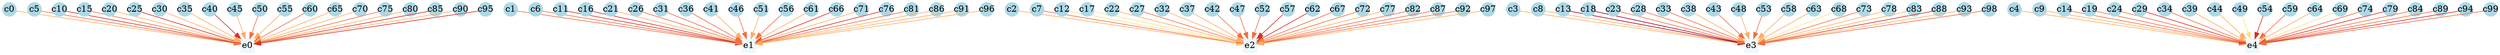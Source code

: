 digraph G {
	splines=false;
	c0[shape=circle, color=lightblue,style=filled ,height=0.30, width=0.30, fixedsize=true,];
	c1[shape=circle, color=lightblue,style=filled ,height=0.30, width=0.30, fixedsize=true,];
	c2[shape=circle, color=lightblue,style=filled ,height=0.30, width=0.30, fixedsize=true,];
	c3[shape=circle, color=lightblue,style=filled ,height=0.30, width=0.30, fixedsize=true,];
	c4[shape=circle, color=lightblue,style=filled ,height=0.30, width=0.30, fixedsize=true,];
	c5[shape=circle, color=lightblue,style=filled ,height=0.30, width=0.30, fixedsize=true,];
	c6[shape=circle, color=lightblue,style=filled ,height=0.30, width=0.30, fixedsize=true,];
	c7[shape=circle, color=lightblue,style=filled ,height=0.30, width=0.30, fixedsize=true,];
	c8[shape=circle, color=lightblue,style=filled ,height=0.30, width=0.30, fixedsize=true,];
	c9[shape=circle, color=lightblue,style=filled ,height=0.30, width=0.30, fixedsize=true,];
	c10[shape=circle, color=lightblue,style=filled ,height=0.30, width=0.30, fixedsize=true,];
	c11[shape=circle, color=lightblue,style=filled ,height=0.30, width=0.30, fixedsize=true,];
	c12[shape=circle, color=lightblue,style=filled ,height=0.30, width=0.30, fixedsize=true,];
	c13[shape=circle, color=lightblue,style=filled ,height=0.30, width=0.30, fixedsize=true,];
	c14[shape=circle, color=lightblue,style=filled ,height=0.30, width=0.30, fixedsize=true,];
	c15[shape=circle, color=lightblue,style=filled ,height=0.30, width=0.30, fixedsize=true,];
	c16[shape=circle, color=lightblue,style=filled ,height=0.30, width=0.30, fixedsize=true,];
	c17[shape=circle, color=lightblue,style=filled ,height=0.30, width=0.30, fixedsize=true,];
	c18[shape=circle, color=lightblue,style=filled ,height=0.30, width=0.30, fixedsize=true,];
	c19[shape=circle, color=lightblue,style=filled ,height=0.30, width=0.30, fixedsize=true,];
	c20[shape=circle, color=lightblue,style=filled ,height=0.30, width=0.30, fixedsize=true,];
	c21[shape=circle, color=lightblue,style=filled ,height=0.30, width=0.30, fixedsize=true,];
	c22[shape=circle, color=lightblue,style=filled ,height=0.30, width=0.30, fixedsize=true,];
	c23[shape=circle, color=lightblue,style=filled ,height=0.30, width=0.30, fixedsize=true,];
	c24[shape=circle, color=lightblue,style=filled ,height=0.30, width=0.30, fixedsize=true,];
	c25[shape=circle, color=lightblue,style=filled ,height=0.30, width=0.30, fixedsize=true,];
	c26[shape=circle, color=lightblue,style=filled ,height=0.30, width=0.30, fixedsize=true,];
	c27[shape=circle, color=lightblue,style=filled ,height=0.30, width=0.30, fixedsize=true,];
	c28[shape=circle, color=lightblue,style=filled ,height=0.30, width=0.30, fixedsize=true,];
	c29[shape=circle, color=lightblue,style=filled ,height=0.30, width=0.30, fixedsize=true,];
	c30[shape=circle, color=lightblue,style=filled ,height=0.30, width=0.30, fixedsize=true,];
	c31[shape=circle, color=lightblue,style=filled ,height=0.30, width=0.30, fixedsize=true,];
	c32[shape=circle, color=lightblue,style=filled ,height=0.30, width=0.30, fixedsize=true,];
	c33[shape=circle, color=lightblue,style=filled ,height=0.30, width=0.30, fixedsize=true,];
	c34[shape=circle, color=lightblue,style=filled ,height=0.30, width=0.30, fixedsize=true,];
	c35[shape=circle, color=lightblue,style=filled ,height=0.30, width=0.30, fixedsize=true,];
	c36[shape=circle, color=lightblue,style=filled ,height=0.30, width=0.30, fixedsize=true,];
	c37[shape=circle, color=lightblue,style=filled ,height=0.30, width=0.30, fixedsize=true,];
	c38[shape=circle, color=lightblue,style=filled ,height=0.30, width=0.30, fixedsize=true,];
	c39[shape=circle, color=lightblue,style=filled ,height=0.30, width=0.30, fixedsize=true,];
	c40[shape=circle, color=lightblue,style=filled ,height=0.30, width=0.30, fixedsize=true,];
	c41[shape=circle, color=lightblue,style=filled ,height=0.30, width=0.30, fixedsize=true,];
	c42[shape=circle, color=lightblue,style=filled ,height=0.30, width=0.30, fixedsize=true,];
	c43[shape=circle, color=lightblue,style=filled ,height=0.30, width=0.30, fixedsize=true,];
	c44[shape=circle, color=lightblue,style=filled ,height=0.30, width=0.30, fixedsize=true,];
	c45[shape=circle, color=lightblue,style=filled ,height=0.30, width=0.30, fixedsize=true,];
	c46[shape=circle, color=lightblue,style=filled ,height=0.30, width=0.30, fixedsize=true,];
	c47[shape=circle, color=lightblue,style=filled ,height=0.30, width=0.30, fixedsize=true,];
	c48[shape=circle, color=lightblue,style=filled ,height=0.30, width=0.30, fixedsize=true,];
	c49[shape=circle, color=lightblue,style=filled ,height=0.30, width=0.30, fixedsize=true,];
	c50[shape=circle, color=lightblue,style=filled ,height=0.30, width=0.30, fixedsize=true,];
	c51[shape=circle, color=lightblue,style=filled ,height=0.30, width=0.30, fixedsize=true,];
	c52[shape=circle, color=lightblue,style=filled ,height=0.30, width=0.30, fixedsize=true,];
	c53[shape=circle, color=lightblue,style=filled ,height=0.30, width=0.30, fixedsize=true,];
	c54[shape=circle, color=lightblue,style=filled ,height=0.30, width=0.30, fixedsize=true,];
	c55[shape=circle, color=lightblue,style=filled ,height=0.30, width=0.30, fixedsize=true,];
	c56[shape=circle, color=lightblue,style=filled ,height=0.30, width=0.30, fixedsize=true,];
	c57[shape=circle, color=lightblue,style=filled ,height=0.30, width=0.30, fixedsize=true,];
	c58[shape=circle, color=lightblue,style=filled ,height=0.30, width=0.30, fixedsize=true,];
	c59[shape=circle, color=lightblue,style=filled ,height=0.30, width=0.30, fixedsize=true,];
	c60[shape=circle, color=lightblue,style=filled ,height=0.30, width=0.30, fixedsize=true,];
	c61[shape=circle, color=lightblue,style=filled ,height=0.30, width=0.30, fixedsize=true,];
	c62[shape=circle, color=lightblue,style=filled ,height=0.30, width=0.30, fixedsize=true,];
	c63[shape=circle, color=lightblue,style=filled ,height=0.30, width=0.30, fixedsize=true,];
	c64[shape=circle, color=lightblue,style=filled ,height=0.30, width=0.30, fixedsize=true,];
	c65[shape=circle, color=lightblue,style=filled ,height=0.30, width=0.30, fixedsize=true,];
	c66[shape=circle, color=lightblue,style=filled ,height=0.30, width=0.30, fixedsize=true,];
	c67[shape=circle, color=lightblue,style=filled ,height=0.30, width=0.30, fixedsize=true,];
	c68[shape=circle, color=lightblue,style=filled ,height=0.30, width=0.30, fixedsize=true,];
	c69[shape=circle, color=lightblue,style=filled ,height=0.30, width=0.30, fixedsize=true,];
	c70[shape=circle, color=lightblue,style=filled ,height=0.30, width=0.30, fixedsize=true,];
	c71[shape=circle, color=lightblue,style=filled ,height=0.30, width=0.30, fixedsize=true,];
	c72[shape=circle, color=lightblue,style=filled ,height=0.30, width=0.30, fixedsize=true,];
	c73[shape=circle, color=lightblue,style=filled ,height=0.30, width=0.30, fixedsize=true,];
	c74[shape=circle, color=lightblue,style=filled ,height=0.30, width=0.30, fixedsize=true,];
	c75[shape=circle, color=lightblue,style=filled ,height=0.30, width=0.30, fixedsize=true,];
	c76[shape=circle, color=lightblue,style=filled ,height=0.30, width=0.30, fixedsize=true,];
	c77[shape=circle, color=lightblue,style=filled ,height=0.30, width=0.30, fixedsize=true,];
	c78[shape=circle, color=lightblue,style=filled ,height=0.30, width=0.30, fixedsize=true,];
	c79[shape=circle, color=lightblue,style=filled ,height=0.30, width=0.30, fixedsize=true,];
	c80[shape=circle, color=lightblue,style=filled ,height=0.30, width=0.30, fixedsize=true,];
	c81[shape=circle, color=lightblue,style=filled ,height=0.30, width=0.30, fixedsize=true,];
	c82[shape=circle, color=lightblue,style=filled ,height=0.30, width=0.30, fixedsize=true,];
	c83[shape=circle, color=lightblue,style=filled ,height=0.30, width=0.30, fixedsize=true,];
	c84[shape=circle, color=lightblue,style=filled ,height=0.30, width=0.30, fixedsize=true,];
	c85[shape=circle, color=lightblue,style=filled ,height=0.30, width=0.30, fixedsize=true,];
	c86[shape=circle, color=lightblue,style=filled ,height=0.30, width=0.30, fixedsize=true,];
	c87[shape=circle, color=lightblue,style=filled ,height=0.30, width=0.30, fixedsize=true,];
	c88[shape=circle, color=lightblue,style=filled ,height=0.30, width=0.30, fixedsize=true,];
	c89[shape=circle, color=lightblue,style=filled ,height=0.30, width=0.30, fixedsize=true,];
	c90[shape=circle, color=lightblue,style=filled ,height=0.30, width=0.30, fixedsize=true,];
	c91[shape=circle, color=lightblue,style=filled ,height=0.30, width=0.30, fixedsize=true,];
	c92[shape=circle, color=lightblue,style=filled ,height=0.30, width=0.30, fixedsize=true,];
	c93[shape=circle, color=lightblue,style=filled ,height=0.30, width=0.30, fixedsize=true,];
	c94[shape=circle, color=lightblue,style=filled ,height=0.30, width=0.30, fixedsize=true,];
	c95[shape=circle, color=lightblue,style=filled ,height=0.30, width=0.30, fixedsize=true,];
	c96[shape=circle, color=lightblue,style=filled ,height=0.30, width=0.30, fixedsize=true,];
	c97[shape=circle, color=lightblue,style=filled ,height=0.30, width=0.30, fixedsize=true,];
	c98[shape=circle, color=lightblue,style=filled ,height=0.30, width=0.30, fixedsize=true,];
	c99[shape=circle, color=lightblue,style=filled ,height=0.30, width=0.30, fixedsize=true,];
	e0[shape=box, color="#edf8fb",style=filled ,height=0.30, width=0.30, fixedsize=true,];
	e1[shape=box, color="#edf8fb",style=filled ,height=0.30, width=0.30, fixedsize=true,];
	e2[shape=box, color="#edf8fb",style=filled ,height=0.30, width=0.30, fixedsize=true,];
	e3[shape=box, color="#edf8fb",style=filled ,height=0.30, width=0.30, fixedsize=true,];
	e4[shape=box, color="#edf8fb",style=filled ,height=0.30, width=0.30, fixedsize=true,];
	"c0" -> "e0"[color="#fdae61"];
	"c1" -> "e1"[color="#f46d43"];
	"c2" -> "e2"[color="#fdae61"];
	"c3" -> "e3"[color="#fdae61"];
	"c4" -> "e4"[color="#fdae61"];
	"c5" -> "e0"[color="#f46d43"];
	"c6" -> "e1"[color="#f46d43"];
	"c7" -> "e2"[color="#f46d43"];
	"c8" -> "e3"[color="#fdae61"];
	"c9" -> "e4"[color="#fdae61"];
	"c10" -> "e0"[color="#d73027"];
	"c11" -> "e1"[color="#d73027"];
	"c12" -> "e2"[color="#fee08b"];
	"c13" -> "e3"[color="#a50026"];
	"c14" -> "e4"[color="#f46d43"];
	"c15" -> "e0"[color="#f46d43"];
	"c16" -> "e1"[color="#d73027"];
	"c17" -> "e2"[color="#fee08b"];
	"c18" -> "e3"[color="#a50026"];
	"c19" -> "e4"[color="#f46d43"];
	"c20" -> "e0"[color="#fdae61"];
	"c21" -> "e1"[color="#fdae61"];
	"c22" -> "e2"[color="#fdae61"];
	"c23" -> "e3"[color="#f46d43"];
	"c24" -> "e4"[color="#f46d43"];
	"c25" -> "e0"[color="#d73027"];
	"c26" -> "e1"[color="#f46d43"];
	"c27" -> "e2"[color="#f46d43"];
	"c28" -> "e3"[color="#f46d43"];
	"c29" -> "e4"[color="#d73027"];
	"c30" -> "e0"[color="#fdae61"];
	"c31" -> "e1"[color="#f46d43"];
	"c32" -> "e2"[color="#fdae61"];
	"c33" -> "e3"[color="#f46d43"];
	"c34" -> "e4"[color="#f46d43"];
	"c35" -> "e0"[color="#fdae61"];
	"c36" -> "e1"[color="#f46d43"];
	"c37" -> "e2"[color="#fdae61"];
	"c38" -> "e3"[color="#fdae61"];
	"c39" -> "e4"[color="#fdae61"];
	"c40" -> "e0"[color="#d73027"];
	"c41" -> "e1"[color="#fdae61"];
	"c42" -> "e2"[color="#f46d43"];
	"c43" -> "e3"[color="#f46d43"];
	"c44" -> "e4"[color="#fdae61"];
	"c45" -> "e0"[color="#fdae61"];
	"c46" -> "e1"[color="#f46d43"];
	"c47" -> "e2"[color="#f46d43"];
	"c48" -> "e3"[color="#fdae61"];
	"c49" -> "e4"[color="#fee08b"];
	"c50" -> "e0"[color="#f46d43"];
	"c51" -> "e1"[color="#fdae61"];
	"c52" -> "e2"[color="#f46d43"];
	"c53" -> "e3"[color="#f46d43"];
	"c54" -> "e4"[color="#d73027"];
	"c55" -> "e0"[color="#fdae61"];
	"c56" -> "e1"[color="#f46d43"];
	"c57" -> "e2"[color="#d73027"];
	"c58" -> "e3"[color="#fdae61"];
	"c59" -> "e4"[color="#f46d43"];
	"c60" -> "e0"[color="#f46d43"];
	"c61" -> "e1"[color="#fdae61"];
	"c62" -> "e2"[color="#d73027"];
	"c63" -> "e3"[color="#fdae61"];
	"c64" -> "e4"[color="#fdae61"];
	"c65" -> "e0"[color="#fdae61"];
	"c66" -> "e1"[color="#d73027"];
	"c67" -> "e2"[color="#f46d43"];
	"c68" -> "e3"[color="#fee08b"];
	"c69" -> "e4"[color="#fee08b"];
	"c70" -> "e0"[color="#fdae61"];
	"c71" -> "e1"[color="#fdae61"];
	"c72" -> "e2"[color="#f46d43"];
	"c73" -> "e3"[color="#f46d43"];
	"c74" -> "e4"[color="#f46d43"];
	"c75" -> "e0"[color="#f46d43"];
	"c76" -> "e1"[color="#d73027"];
	"c77" -> "e2"[color="#fdae61"];
	"c78" -> "e3"[color="#fdae61"];
	"c79" -> "e4"[color="#d73027"];
	"c80" -> "e0"[color="#fdae61"];
	"c81" -> "e1"[color="#f46d43"];
	"c82" -> "e2"[color="#f46d43"];
	"c83" -> "e3"[color="#fdae61"];
	"c84" -> "e4"[color="#f46d43"];
	"c85" -> "e0"[color="#d73027"];
	"c86" -> "e1"[color="#fdae61"];
	"c87" -> "e2"[color="#f46d43"];
	"c88" -> "e3"[color="#d73027"];
	"c89" -> "e4"[color="#f46d43"];
	"c90" -> "e0"[color="#fdae61"];
	"c91" -> "e1"[color="#fdae61"];
	"c92" -> "e2"[color="#f46d43"];
	"c93" -> "e3"[color="#fdae61"];
	"c94" -> "e4"[color="#d73027"];
	"c95" -> "e0"[color="#d73027"];
	"c96" -> "e1"[color="#fdae61"];
	"c97" -> "e2"[color="#fdae61"];
	"c98" -> "e3"[color="#f46d43"];
	"c99" -> "e4"[color="#f46d43"];
}